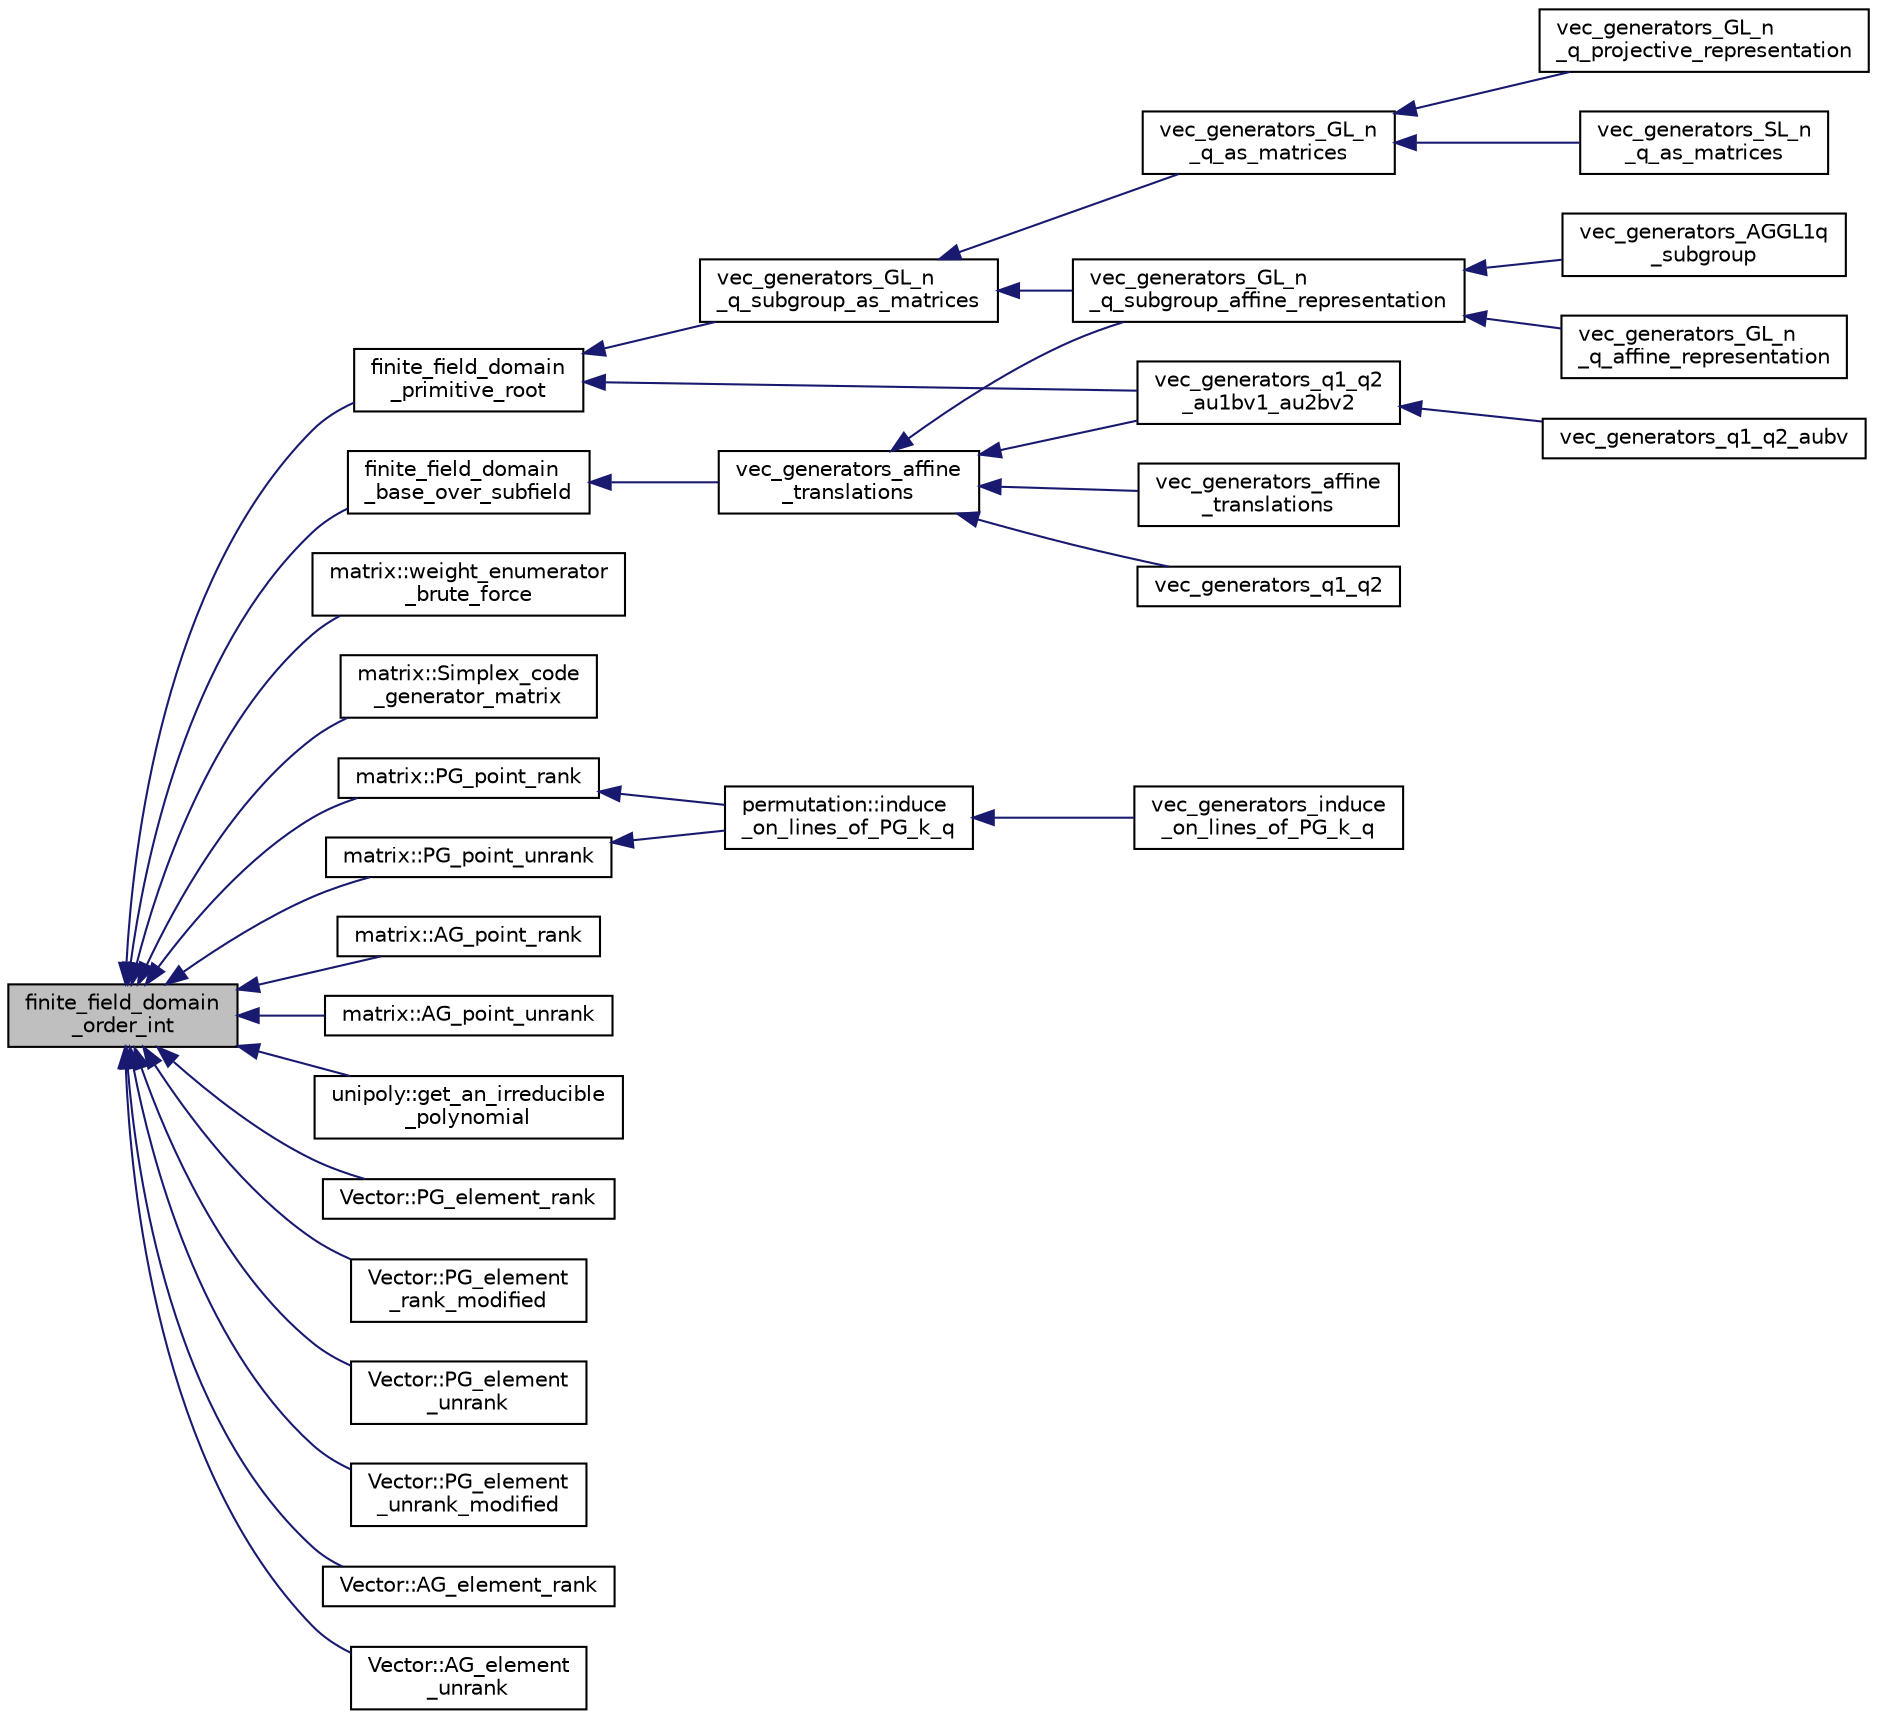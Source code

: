 digraph "finite_field_domain_order_int"
{
  edge [fontname="Helvetica",fontsize="10",labelfontname="Helvetica",labelfontsize="10"];
  node [fontname="Helvetica",fontsize="10",shape=record];
  rankdir="LR";
  Node42 [label="finite_field_domain\l_order_int",height=0.2,width=0.4,color="black", fillcolor="grey75", style="filled", fontcolor="black"];
  Node42 -> Node43 [dir="back",color="midnightblue",fontsize="10",style="solid",fontname="Helvetica"];
  Node43 [label="finite_field_domain\l_primitive_root",height=0.2,width=0.4,color="black", fillcolor="white", style="filled",URL="$db/d2f/domain_8_c.html#a555c8e00dea5b275e2b31616e8fc1116"];
  Node43 -> Node44 [dir="back",color="midnightblue",fontsize="10",style="solid",fontname="Helvetica"];
  Node44 [label="vec_generators_GL_n\l_q_subgroup_as_matrices",height=0.2,width=0.4,color="black", fillcolor="white", style="filled",URL="$d0/dd3/perm__group__gens_8_c.html#a67390878e31e37836b12fa5d56e72394"];
  Node44 -> Node45 [dir="back",color="midnightblue",fontsize="10",style="solid",fontname="Helvetica"];
  Node45 [label="vec_generators_GL_n\l_q_as_matrices",height=0.2,width=0.4,color="black", fillcolor="white", style="filled",URL="$d0/dd3/perm__group__gens_8_c.html#a16af2db378d422175df1fdf70cb02806"];
  Node45 -> Node46 [dir="back",color="midnightblue",fontsize="10",style="solid",fontname="Helvetica"];
  Node46 [label="vec_generators_SL_n\l_q_as_matrices",height=0.2,width=0.4,color="black", fillcolor="white", style="filled",URL="$d0/dd3/perm__group__gens_8_c.html#aece7a22e0963ee87d325797900443bd2"];
  Node45 -> Node47 [dir="back",color="midnightblue",fontsize="10",style="solid",fontname="Helvetica"];
  Node47 [label="vec_generators_GL_n\l_q_projective_representation",height=0.2,width=0.4,color="black", fillcolor="white", style="filled",URL="$d0/dd3/perm__group__gens_8_c.html#ae56b1d99562cb32203518575c689746d"];
  Node44 -> Node48 [dir="back",color="midnightblue",fontsize="10",style="solid",fontname="Helvetica"];
  Node48 [label="vec_generators_GL_n\l_q_subgroup_affine_representation",height=0.2,width=0.4,color="black", fillcolor="white", style="filled",URL="$d0/dd3/perm__group__gens_8_c.html#adc1a2bfe52c3047a066884771aa01321"];
  Node48 -> Node49 [dir="back",color="midnightblue",fontsize="10",style="solid",fontname="Helvetica"];
  Node49 [label="vec_generators_GL_n\l_q_affine_representation",height=0.2,width=0.4,color="black", fillcolor="white", style="filled",URL="$d0/dd3/perm__group__gens_8_c.html#a689108f410f773f0681e21a864097f16"];
  Node48 -> Node50 [dir="back",color="midnightblue",fontsize="10",style="solid",fontname="Helvetica"];
  Node50 [label="vec_generators_AGGL1q\l_subgroup",height=0.2,width=0.4,color="black", fillcolor="white", style="filled",URL="$d0/dd3/perm__group__gens_8_c.html#a93659c1c7a668dd6adf9f217c608e1f1"];
  Node43 -> Node51 [dir="back",color="midnightblue",fontsize="10",style="solid",fontname="Helvetica"];
  Node51 [label="vec_generators_q1_q2\l_au1bv1_au2bv2",height=0.2,width=0.4,color="black", fillcolor="white", style="filled",URL="$d0/dd3/perm__group__gens_8_c.html#aee37285cfb5987a4fc1f5c7580865175"];
  Node51 -> Node52 [dir="back",color="midnightblue",fontsize="10",style="solid",fontname="Helvetica"];
  Node52 [label="vec_generators_q1_q2_aubv",height=0.2,width=0.4,color="black", fillcolor="white", style="filled",URL="$d0/dd3/perm__group__gens_8_c.html#a0b5ce8828dd8a35cbfec4450f0d76edc"];
  Node42 -> Node53 [dir="back",color="midnightblue",fontsize="10",style="solid",fontname="Helvetica"];
  Node53 [label="finite_field_domain\l_base_over_subfield",height=0.2,width=0.4,color="black", fillcolor="white", style="filled",URL="$db/d2f/domain_8_c.html#abe355695b9ac715e7ac5fdd804f4079d"];
  Node53 -> Node54 [dir="back",color="midnightblue",fontsize="10",style="solid",fontname="Helvetica"];
  Node54 [label="vec_generators_affine\l_translations",height=0.2,width=0.4,color="black", fillcolor="white", style="filled",URL="$d0/dd3/perm__group__gens_8_c.html#a7823a00ce1bf9cd69d1f9543e594e0e6"];
  Node54 -> Node55 [dir="back",color="midnightblue",fontsize="10",style="solid",fontname="Helvetica"];
  Node55 [label="vec_generators_affine\l_translations",height=0.2,width=0.4,color="black", fillcolor="white", style="filled",URL="$d0/dd3/perm__group__gens_8_c.html#ac4f5e1074cf38552f67cd4ed6deba6ea"];
  Node54 -> Node48 [dir="back",color="midnightblue",fontsize="10",style="solid",fontname="Helvetica"];
  Node54 -> Node56 [dir="back",color="midnightblue",fontsize="10",style="solid",fontname="Helvetica"];
  Node56 [label="vec_generators_q1_q2",height=0.2,width=0.4,color="black", fillcolor="white", style="filled",URL="$d0/dd3/perm__group__gens_8_c.html#ac70761795da8630f4939bc3e00707d79"];
  Node54 -> Node51 [dir="back",color="midnightblue",fontsize="10",style="solid",fontname="Helvetica"];
  Node42 -> Node57 [dir="back",color="midnightblue",fontsize="10",style="solid",fontname="Helvetica"];
  Node57 [label="matrix::weight_enumerator\l_brute_force",height=0.2,width=0.4,color="black", fillcolor="white", style="filled",URL="$d1/d8d/classmatrix.html#aae7c9c7c3540c5818d2df52ab67f8a52"];
  Node42 -> Node58 [dir="back",color="midnightblue",fontsize="10",style="solid",fontname="Helvetica"];
  Node58 [label="matrix::Simplex_code\l_generator_matrix",height=0.2,width=0.4,color="black", fillcolor="white", style="filled",URL="$d1/d8d/classmatrix.html#a8183959565956f14466fe9d366c2c195"];
  Node42 -> Node59 [dir="back",color="midnightblue",fontsize="10",style="solid",fontname="Helvetica"];
  Node59 [label="matrix::PG_point_unrank",height=0.2,width=0.4,color="black", fillcolor="white", style="filled",URL="$d1/d8d/classmatrix.html#a5e3395e0dabdef2f693d463814577f5d"];
  Node59 -> Node60 [dir="back",color="midnightblue",fontsize="10",style="solid",fontname="Helvetica"];
  Node60 [label="permutation::induce\l_on_lines_of_PG_k_q",height=0.2,width=0.4,color="black", fillcolor="white", style="filled",URL="$d0/d08/classpermutation.html#a3e01585ffb15282fc45a3158c5ad0b76"];
  Node60 -> Node61 [dir="back",color="midnightblue",fontsize="10",style="solid",fontname="Helvetica"];
  Node61 [label="vec_generators_induce\l_on_lines_of_PG_k_q",height=0.2,width=0.4,color="black", fillcolor="white", style="filled",URL="$d0/dd3/perm__group__gens_8_c.html#ab33fa2e167b2501e5761fee699b4c285"];
  Node42 -> Node62 [dir="back",color="midnightblue",fontsize="10",style="solid",fontname="Helvetica"];
  Node62 [label="matrix::PG_point_rank",height=0.2,width=0.4,color="black", fillcolor="white", style="filled",URL="$d1/d8d/classmatrix.html#a482c95dbcf39d23ea96bca94e2a3f8cb"];
  Node62 -> Node60 [dir="back",color="midnightblue",fontsize="10",style="solid",fontname="Helvetica"];
  Node42 -> Node63 [dir="back",color="midnightblue",fontsize="10",style="solid",fontname="Helvetica"];
  Node63 [label="matrix::AG_point_rank",height=0.2,width=0.4,color="black", fillcolor="white", style="filled",URL="$d1/d8d/classmatrix.html#a496577fb662ba6b5cb3e00d5f89b0860"];
  Node42 -> Node64 [dir="back",color="midnightblue",fontsize="10",style="solid",fontname="Helvetica"];
  Node64 [label="matrix::AG_point_unrank",height=0.2,width=0.4,color="black", fillcolor="white", style="filled",URL="$d1/d8d/classmatrix.html#ac1e0b45861b868e879cc00201f7d0706"];
  Node42 -> Node65 [dir="back",color="midnightblue",fontsize="10",style="solid",fontname="Helvetica"];
  Node65 [label="unipoly::get_an_irreducible\l_polynomial",height=0.2,width=0.4,color="black", fillcolor="white", style="filled",URL="$d1/d89/classunipoly.html#a14ae1863f2096e87f8115f5e8f727883"];
  Node42 -> Node66 [dir="back",color="midnightblue",fontsize="10",style="solid",fontname="Helvetica"];
  Node66 [label="Vector::PG_element_rank",height=0.2,width=0.4,color="black", fillcolor="white", style="filled",URL="$d5/db2/class_vector.html#a0dedd5c9b487e5160589e2b312091246"];
  Node42 -> Node67 [dir="back",color="midnightblue",fontsize="10",style="solid",fontname="Helvetica"];
  Node67 [label="Vector::PG_element\l_rank_modified",height=0.2,width=0.4,color="black", fillcolor="white", style="filled",URL="$d5/db2/class_vector.html#a7d29be1c56b7eb6711b79a25c1755290"];
  Node42 -> Node68 [dir="back",color="midnightblue",fontsize="10",style="solid",fontname="Helvetica"];
  Node68 [label="Vector::PG_element\l_unrank",height=0.2,width=0.4,color="black", fillcolor="white", style="filled",URL="$d5/db2/class_vector.html#a8461aafe0c57317eea2df6e3b6507995"];
  Node42 -> Node69 [dir="back",color="midnightblue",fontsize="10",style="solid",fontname="Helvetica"];
  Node69 [label="Vector::PG_element\l_unrank_modified",height=0.2,width=0.4,color="black", fillcolor="white", style="filled",URL="$d5/db2/class_vector.html#a778c7effcf9ce1c1f9187f2649955e26"];
  Node42 -> Node70 [dir="back",color="midnightblue",fontsize="10",style="solid",fontname="Helvetica"];
  Node70 [label="Vector::AG_element_rank",height=0.2,width=0.4,color="black", fillcolor="white", style="filled",URL="$d5/db2/class_vector.html#a7309e3b8eb7e188001857c1728d43a70"];
  Node42 -> Node71 [dir="back",color="midnightblue",fontsize="10",style="solid",fontname="Helvetica"];
  Node71 [label="Vector::AG_element\l_unrank",height=0.2,width=0.4,color="black", fillcolor="white", style="filled",URL="$d5/db2/class_vector.html#aa2960a2b59352dcaaf661b81acc65d3b"];
}
